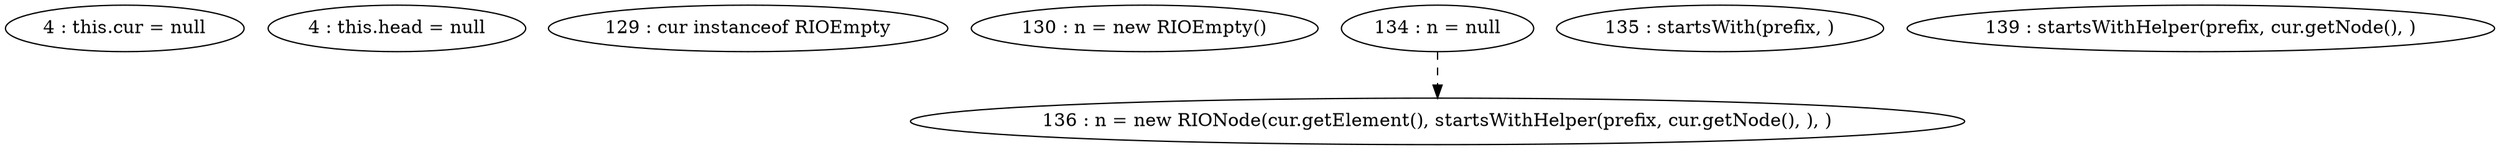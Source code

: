 digraph G {
"4 : this.cur = null"
"4 : this.head = null"
"129 : cur instanceof RIOEmpty"
"130 : n = new RIOEmpty()"
"134 : n = null"
"134 : n = null" -> "136 : n = new RIONode(cur.getElement(), startsWithHelper(prefix, cur.getNode(), ), )" [style=dashed]
"135 : startsWith(prefix, )"
"136 : n = new RIONode(cur.getElement(), startsWithHelper(prefix, cur.getNode(), ), )"
"139 : startsWithHelper(prefix, cur.getNode(), )"
}
